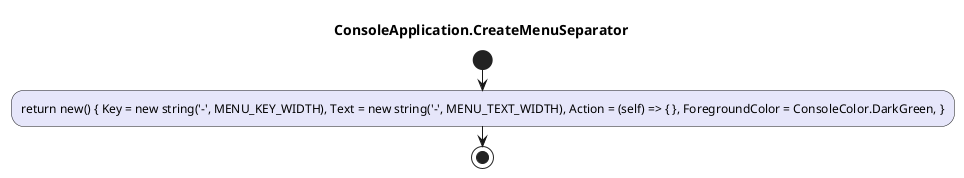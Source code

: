 @startuml ConsoleApplication.CreateMenuSeparator
title ConsoleApplication.CreateMenuSeparator
start
#Lavender:return new() { Key = new string('-', MENU_KEY_WIDTH), Text = new string('-', MENU_TEXT_WIDTH), Action = (self) => { }, ForegroundColor = ConsoleColor.DarkGreen, };
stop
@enduml
